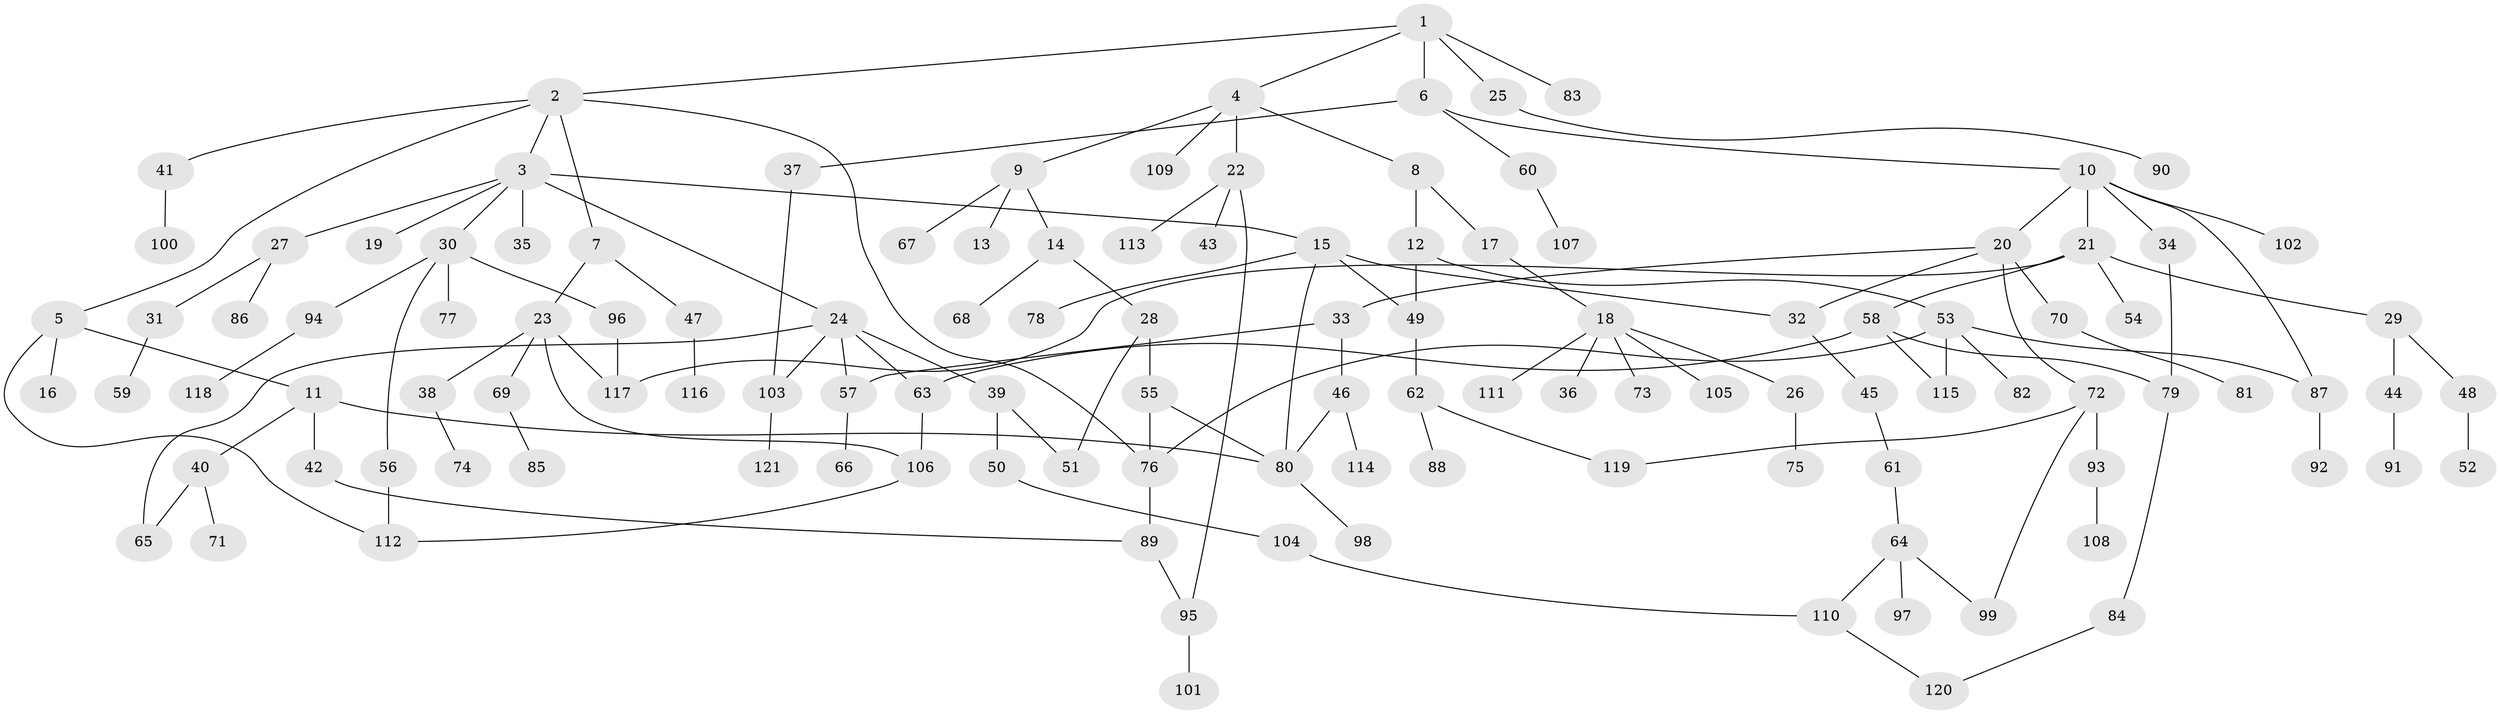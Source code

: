 // coarse degree distribution, {4: 0.1643835616438356, 6: 0.0410958904109589, 3: 0.2602739726027397, 5: 0.0684931506849315, 1: 0.273972602739726, 2: 0.1917808219178082}
// Generated by graph-tools (version 1.1) at 2025/48/03/04/25 22:48:53]
// undirected, 121 vertices, 146 edges
graph export_dot {
  node [color=gray90,style=filled];
  1;
  2;
  3;
  4;
  5;
  6;
  7;
  8;
  9;
  10;
  11;
  12;
  13;
  14;
  15;
  16;
  17;
  18;
  19;
  20;
  21;
  22;
  23;
  24;
  25;
  26;
  27;
  28;
  29;
  30;
  31;
  32;
  33;
  34;
  35;
  36;
  37;
  38;
  39;
  40;
  41;
  42;
  43;
  44;
  45;
  46;
  47;
  48;
  49;
  50;
  51;
  52;
  53;
  54;
  55;
  56;
  57;
  58;
  59;
  60;
  61;
  62;
  63;
  64;
  65;
  66;
  67;
  68;
  69;
  70;
  71;
  72;
  73;
  74;
  75;
  76;
  77;
  78;
  79;
  80;
  81;
  82;
  83;
  84;
  85;
  86;
  87;
  88;
  89;
  90;
  91;
  92;
  93;
  94;
  95;
  96;
  97;
  98;
  99;
  100;
  101;
  102;
  103;
  104;
  105;
  106;
  107;
  108;
  109;
  110;
  111;
  112;
  113;
  114;
  115;
  116;
  117;
  118;
  119;
  120;
  121;
  1 -- 2;
  1 -- 4;
  1 -- 6;
  1 -- 25;
  1 -- 83;
  2 -- 3;
  2 -- 5;
  2 -- 7;
  2 -- 41;
  2 -- 76;
  3 -- 15;
  3 -- 19;
  3 -- 24;
  3 -- 27;
  3 -- 30;
  3 -- 35;
  4 -- 8;
  4 -- 9;
  4 -- 22;
  4 -- 109;
  5 -- 11;
  5 -- 16;
  5 -- 112;
  6 -- 10;
  6 -- 37;
  6 -- 60;
  7 -- 23;
  7 -- 47;
  8 -- 12;
  8 -- 17;
  9 -- 13;
  9 -- 14;
  9 -- 67;
  10 -- 20;
  10 -- 21;
  10 -- 34;
  10 -- 102;
  10 -- 87;
  11 -- 40;
  11 -- 42;
  11 -- 80;
  12 -- 49;
  12 -- 53;
  14 -- 28;
  14 -- 68;
  15 -- 78;
  15 -- 80;
  15 -- 32;
  15 -- 49;
  17 -- 18;
  18 -- 26;
  18 -- 36;
  18 -- 73;
  18 -- 105;
  18 -- 111;
  20 -- 32;
  20 -- 33;
  20 -- 70;
  20 -- 72;
  21 -- 29;
  21 -- 54;
  21 -- 58;
  21 -- 117;
  22 -- 43;
  22 -- 95;
  22 -- 113;
  23 -- 38;
  23 -- 69;
  23 -- 117;
  23 -- 106;
  24 -- 39;
  24 -- 63;
  24 -- 65;
  24 -- 103;
  24 -- 57;
  25 -- 90;
  26 -- 75;
  27 -- 31;
  27 -- 86;
  28 -- 55;
  28 -- 51;
  29 -- 44;
  29 -- 48;
  30 -- 56;
  30 -- 77;
  30 -- 94;
  30 -- 96;
  31 -- 59;
  32 -- 45;
  33 -- 46;
  33 -- 57;
  34 -- 79;
  37 -- 103;
  38 -- 74;
  39 -- 50;
  39 -- 51;
  40 -- 71;
  40 -- 65;
  41 -- 100;
  42 -- 89;
  44 -- 91;
  45 -- 61;
  46 -- 114;
  46 -- 80;
  47 -- 116;
  48 -- 52;
  49 -- 62;
  50 -- 104;
  53 -- 82;
  53 -- 87;
  53 -- 115;
  53 -- 76;
  55 -- 76;
  55 -- 80;
  56 -- 112;
  57 -- 66;
  58 -- 79;
  58 -- 115;
  58 -- 63;
  60 -- 107;
  61 -- 64;
  62 -- 88;
  62 -- 119;
  63 -- 106;
  64 -- 97;
  64 -- 110;
  64 -- 99;
  69 -- 85;
  70 -- 81;
  72 -- 93;
  72 -- 99;
  72 -- 119;
  76 -- 89;
  79 -- 84;
  80 -- 98;
  84 -- 120;
  87 -- 92;
  89 -- 95;
  93 -- 108;
  94 -- 118;
  95 -- 101;
  96 -- 117;
  103 -- 121;
  104 -- 110;
  106 -- 112;
  110 -- 120;
}
